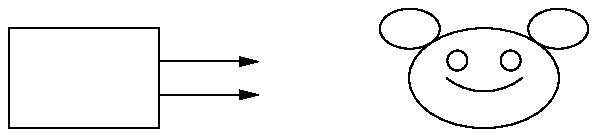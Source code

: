 .PS
{box
arrow right from 1/3 of the way between last box.ne and last box.se
arrow right from 2/3 <last box.ne,last box.se> }

move right 2
A: ellipse
   ellipse ht .2 wid .3 with .se at 1st ellipse.nw
   ellipse ht .2 wid .3 with .sw at 1st ellipse.ne
   circle rad .05 at 0.5 <A.nw,A.c>
   circle rad .05 at 0.5 <A.ne,A.c>
   arc right rad .3 from 0.25 <A.w,A.e> to 0.75 <A.w,A.e>
.PE
